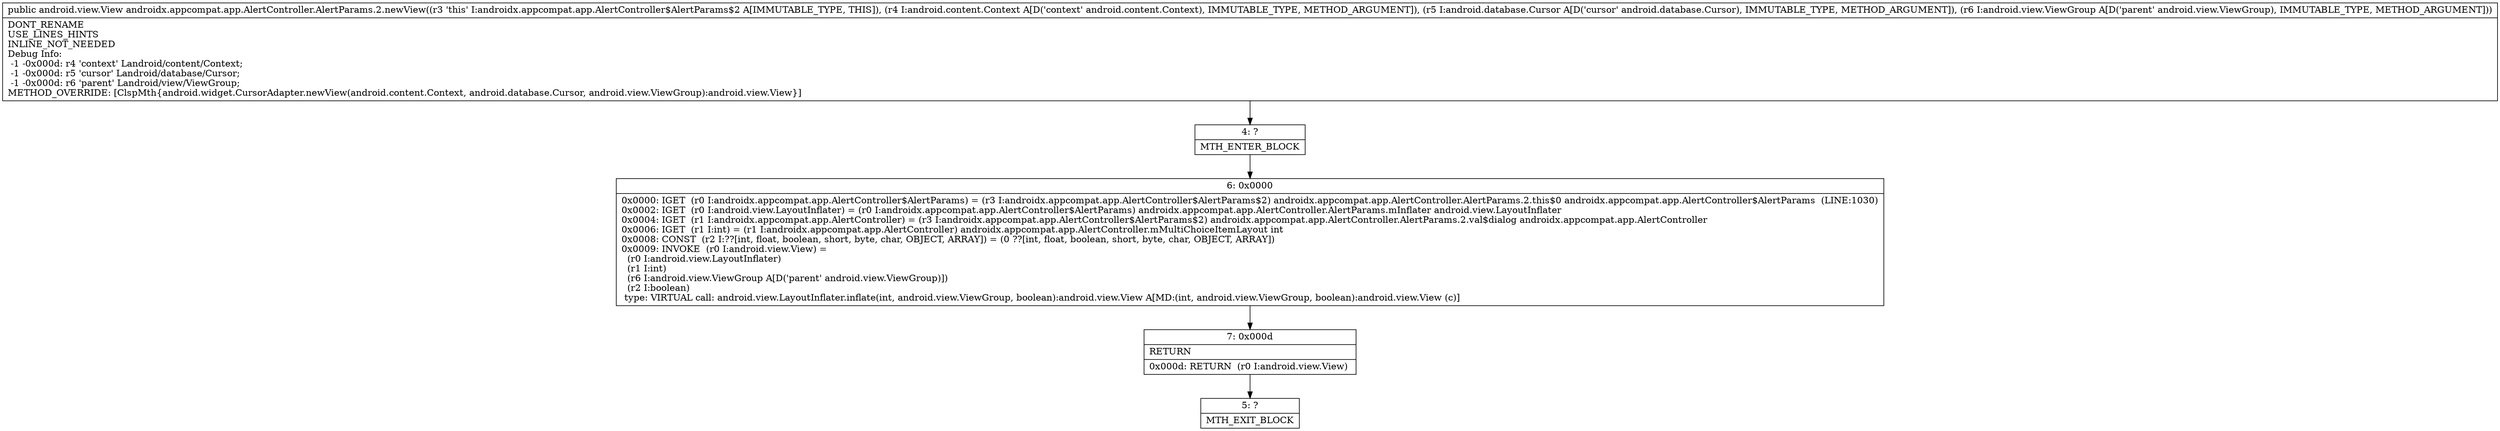 digraph "CFG forandroidx.appcompat.app.AlertController.AlertParams.2.newView(Landroid\/content\/Context;Landroid\/database\/Cursor;Landroid\/view\/ViewGroup;)Landroid\/view\/View;" {
Node_4 [shape=record,label="{4\:\ ?|MTH_ENTER_BLOCK\l}"];
Node_6 [shape=record,label="{6\:\ 0x0000|0x0000: IGET  (r0 I:androidx.appcompat.app.AlertController$AlertParams) = (r3 I:androidx.appcompat.app.AlertController$AlertParams$2) androidx.appcompat.app.AlertController.AlertParams.2.this$0 androidx.appcompat.app.AlertController$AlertParams  (LINE:1030)\l0x0002: IGET  (r0 I:android.view.LayoutInflater) = (r0 I:androidx.appcompat.app.AlertController$AlertParams) androidx.appcompat.app.AlertController.AlertParams.mInflater android.view.LayoutInflater \l0x0004: IGET  (r1 I:androidx.appcompat.app.AlertController) = (r3 I:androidx.appcompat.app.AlertController$AlertParams$2) androidx.appcompat.app.AlertController.AlertParams.2.val$dialog androidx.appcompat.app.AlertController \l0x0006: IGET  (r1 I:int) = (r1 I:androidx.appcompat.app.AlertController) androidx.appcompat.app.AlertController.mMultiChoiceItemLayout int \l0x0008: CONST  (r2 I:??[int, float, boolean, short, byte, char, OBJECT, ARRAY]) = (0 ??[int, float, boolean, short, byte, char, OBJECT, ARRAY]) \l0x0009: INVOKE  (r0 I:android.view.View) = \l  (r0 I:android.view.LayoutInflater)\l  (r1 I:int)\l  (r6 I:android.view.ViewGroup A[D('parent' android.view.ViewGroup)])\l  (r2 I:boolean)\l type: VIRTUAL call: android.view.LayoutInflater.inflate(int, android.view.ViewGroup, boolean):android.view.View A[MD:(int, android.view.ViewGroup, boolean):android.view.View (c)]\l}"];
Node_7 [shape=record,label="{7\:\ 0x000d|RETURN\l|0x000d: RETURN  (r0 I:android.view.View) \l}"];
Node_5 [shape=record,label="{5\:\ ?|MTH_EXIT_BLOCK\l}"];
MethodNode[shape=record,label="{public android.view.View androidx.appcompat.app.AlertController.AlertParams.2.newView((r3 'this' I:androidx.appcompat.app.AlertController$AlertParams$2 A[IMMUTABLE_TYPE, THIS]), (r4 I:android.content.Context A[D('context' android.content.Context), IMMUTABLE_TYPE, METHOD_ARGUMENT]), (r5 I:android.database.Cursor A[D('cursor' android.database.Cursor), IMMUTABLE_TYPE, METHOD_ARGUMENT]), (r6 I:android.view.ViewGroup A[D('parent' android.view.ViewGroup), IMMUTABLE_TYPE, METHOD_ARGUMENT]))  | DONT_RENAME\lUSE_LINES_HINTS\lINLINE_NOT_NEEDED\lDebug Info:\l  \-1 \-0x000d: r4 'context' Landroid\/content\/Context;\l  \-1 \-0x000d: r5 'cursor' Landroid\/database\/Cursor;\l  \-1 \-0x000d: r6 'parent' Landroid\/view\/ViewGroup;\lMETHOD_OVERRIDE: [ClspMth\{android.widget.CursorAdapter.newView(android.content.Context, android.database.Cursor, android.view.ViewGroup):android.view.View\}]\l}"];
MethodNode -> Node_4;Node_4 -> Node_6;
Node_6 -> Node_7;
Node_7 -> Node_5;
}

